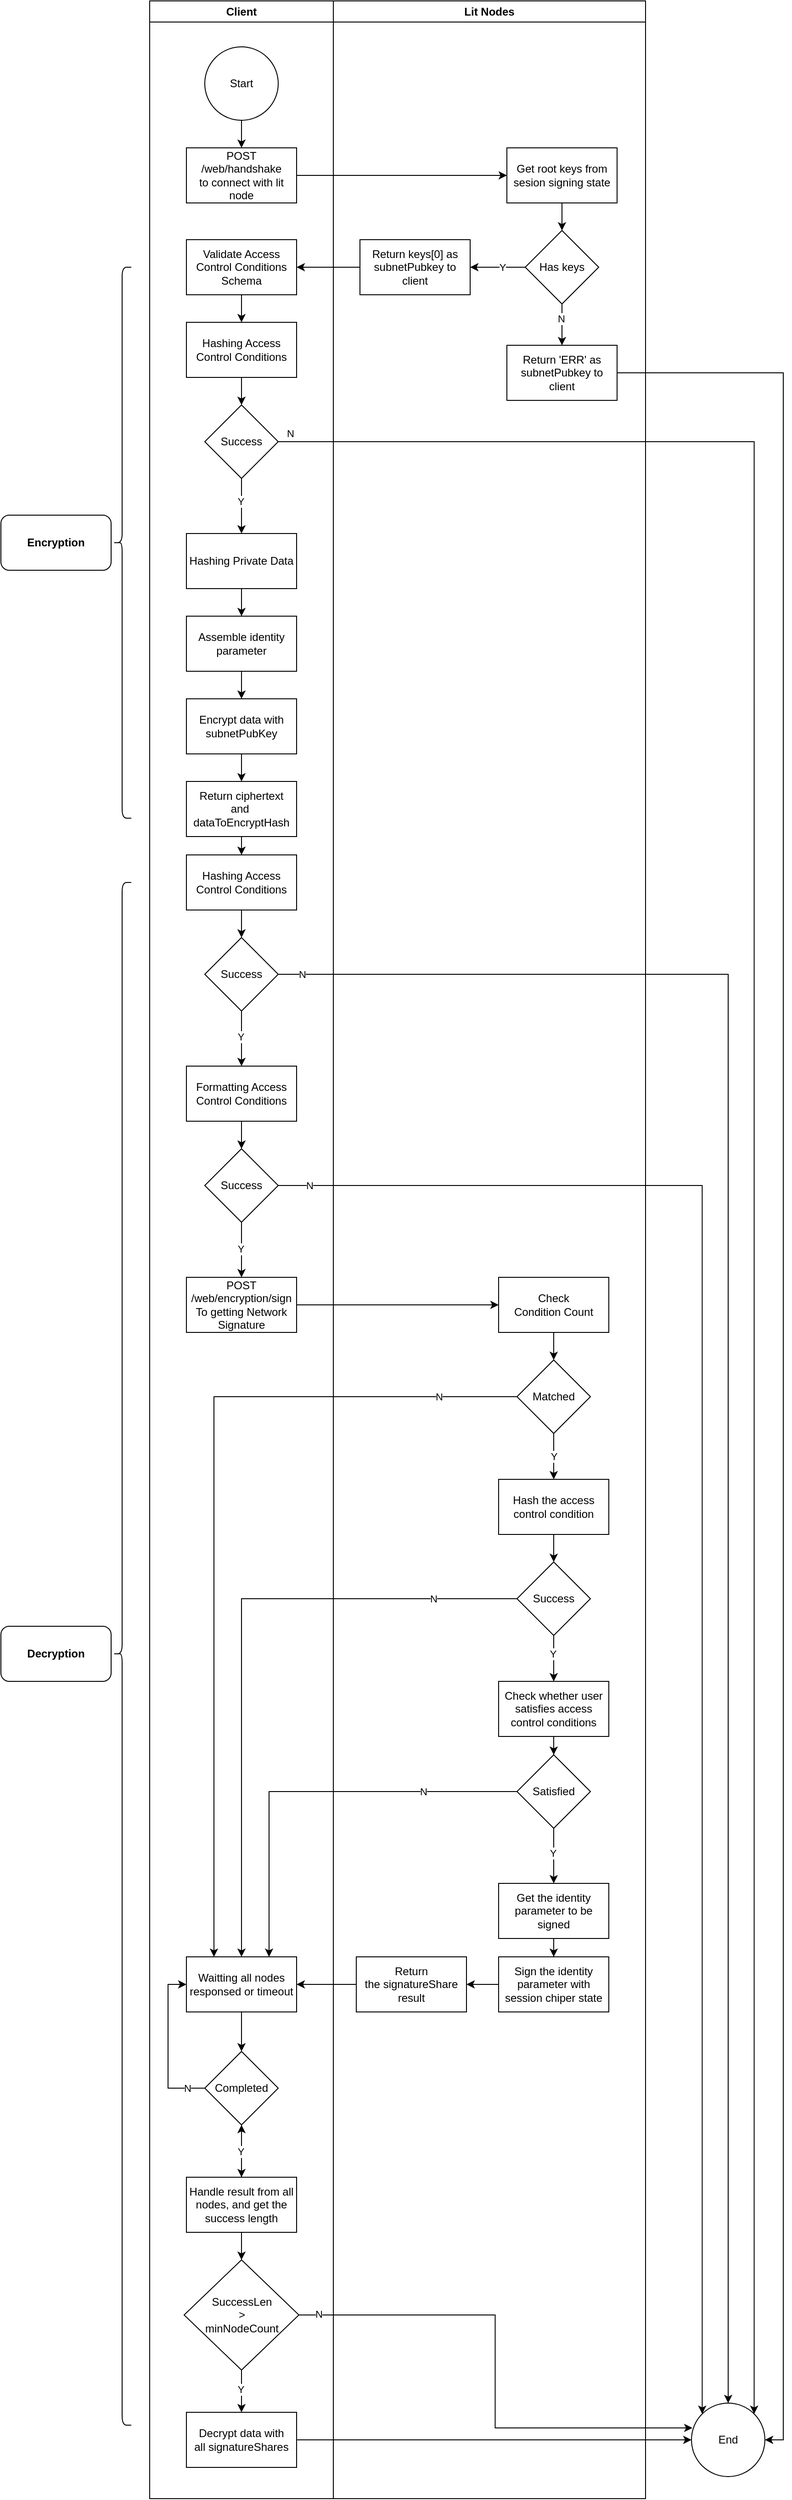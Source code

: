 <mxfile version="24.6.4" type="device">
  <diagram name="Page-1" id="2YBvvXClWsGukQMizWep">
    <mxGraphModel dx="3309" dy="1456" grid="1" gridSize="10" guides="1" tooltips="1" connect="1" arrows="1" fold="1" page="1" pageScale="1" pageWidth="850" pageHeight="1100" math="0" shadow="0">
      <root>
        <mxCell id="0" />
        <mxCell id="1" parent="0" />
        <mxCell id="lE8AbMG7evfxcVOCObPy-13" value="Client" style="swimlane;whiteSpace=wrap;html=1;" vertex="1" parent="1">
          <mxGeometry x="160" y="320" width="200" height="2720" as="geometry" />
        </mxCell>
        <mxCell id="lE8AbMG7evfxcVOCObPy-14" value="" style="edgeStyle=orthogonalEdgeStyle;rounded=0;orthogonalLoop=1;jettySize=auto;html=1;exitX=0.5;exitY=1;exitDx=0;exitDy=0;" edge="1" parent="lE8AbMG7evfxcVOCObPy-13" source="lE8AbMG7evfxcVOCObPy-22" target="lE8AbMG7evfxcVOCObPy-16">
          <mxGeometry relative="1" as="geometry">
            <mxPoint x="100" y="130" as="sourcePoint" />
          </mxGeometry>
        </mxCell>
        <mxCell id="lE8AbMG7evfxcVOCObPy-16" value="POST /web/handshake&lt;div&gt;&lt;span style=&quot;background-color: initial;&quot;&gt;to connect with lit node&lt;/span&gt;&lt;/div&gt;" style="whiteSpace=wrap;html=1;" vertex="1" parent="lE8AbMG7evfxcVOCObPy-13">
          <mxGeometry x="40" y="160" width="120" height="60" as="geometry" />
        </mxCell>
        <mxCell id="lE8AbMG7evfxcVOCObPy-22" value="Start" style="ellipse;whiteSpace=wrap;html=1;aspect=fixed;" vertex="1" parent="lE8AbMG7evfxcVOCObPy-13">
          <mxGeometry x="60" y="50" width="80" height="80" as="geometry" />
        </mxCell>
        <mxCell id="lE8AbMG7evfxcVOCObPy-41" value="" style="edgeStyle=orthogonalEdgeStyle;rounded=0;orthogonalLoop=1;jettySize=auto;html=1;" edge="1" parent="lE8AbMG7evfxcVOCObPy-13" source="lE8AbMG7evfxcVOCObPy-38" target="lE8AbMG7evfxcVOCObPy-40">
          <mxGeometry relative="1" as="geometry" />
        </mxCell>
        <mxCell id="lE8AbMG7evfxcVOCObPy-38" value="Validate Access Control Conditions Schema" style="whiteSpace=wrap;html=1;" vertex="1" parent="lE8AbMG7evfxcVOCObPy-13">
          <mxGeometry x="40" y="260" width="120" height="60" as="geometry" />
        </mxCell>
        <mxCell id="lE8AbMG7evfxcVOCObPy-51" value="" style="edgeStyle=orthogonalEdgeStyle;rounded=0;orthogonalLoop=1;jettySize=auto;html=1;" edge="1" parent="lE8AbMG7evfxcVOCObPy-13" source="lE8AbMG7evfxcVOCObPy-40" target="lE8AbMG7evfxcVOCObPy-50">
          <mxGeometry relative="1" as="geometry" />
        </mxCell>
        <mxCell id="lE8AbMG7evfxcVOCObPy-40" value="Hashing Access Control Conditions" style="whiteSpace=wrap;html=1;" vertex="1" parent="lE8AbMG7evfxcVOCObPy-13">
          <mxGeometry x="40" y="350" width="120" height="60" as="geometry" />
        </mxCell>
        <mxCell id="lE8AbMG7evfxcVOCObPy-53" value="" style="edgeStyle=orthogonalEdgeStyle;rounded=0;orthogonalLoop=1;jettySize=auto;html=1;" edge="1" parent="lE8AbMG7evfxcVOCObPy-13" source="lE8AbMG7evfxcVOCObPy-50" target="lE8AbMG7evfxcVOCObPy-52">
          <mxGeometry relative="1" as="geometry" />
        </mxCell>
        <mxCell id="lE8AbMG7evfxcVOCObPy-54" value="Y" style="edgeLabel;html=1;align=center;verticalAlign=middle;resizable=0;points=[];" vertex="1" connectable="0" parent="lE8AbMG7evfxcVOCObPy-53">
          <mxGeometry x="-0.167" y="1" relative="1" as="geometry">
            <mxPoint x="-2" as="offset" />
          </mxGeometry>
        </mxCell>
        <mxCell id="lE8AbMG7evfxcVOCObPy-50" value="Success" style="rhombus;whiteSpace=wrap;html=1;" vertex="1" parent="lE8AbMG7evfxcVOCObPy-13">
          <mxGeometry x="60" y="440" width="80" height="80" as="geometry" />
        </mxCell>
        <mxCell id="lE8AbMG7evfxcVOCObPy-56" value="" style="edgeStyle=orthogonalEdgeStyle;rounded=0;orthogonalLoop=1;jettySize=auto;html=1;" edge="1" parent="lE8AbMG7evfxcVOCObPy-13" source="lE8AbMG7evfxcVOCObPy-52" target="lE8AbMG7evfxcVOCObPy-55">
          <mxGeometry relative="1" as="geometry" />
        </mxCell>
        <mxCell id="lE8AbMG7evfxcVOCObPy-52" value="Hashing Private Data" style="whiteSpace=wrap;html=1;" vertex="1" parent="lE8AbMG7evfxcVOCObPy-13">
          <mxGeometry x="40" y="580" width="120" height="60" as="geometry" />
        </mxCell>
        <mxCell id="lE8AbMG7evfxcVOCObPy-58" value="" style="edgeStyle=orthogonalEdgeStyle;rounded=0;orthogonalLoop=1;jettySize=auto;html=1;" edge="1" parent="lE8AbMG7evfxcVOCObPy-13" source="lE8AbMG7evfxcVOCObPy-55" target="lE8AbMG7evfxcVOCObPy-57">
          <mxGeometry relative="1" as="geometry" />
        </mxCell>
        <mxCell id="lE8AbMG7evfxcVOCObPy-55" value="Assemble identity parameter" style="whiteSpace=wrap;html=1;" vertex="1" parent="lE8AbMG7evfxcVOCObPy-13">
          <mxGeometry x="40" y="670" width="120" height="60" as="geometry" />
        </mxCell>
        <mxCell id="lE8AbMG7evfxcVOCObPy-60" value="" style="edgeStyle=orthogonalEdgeStyle;rounded=0;orthogonalLoop=1;jettySize=auto;html=1;" edge="1" parent="lE8AbMG7evfxcVOCObPy-13" source="lE8AbMG7evfxcVOCObPy-57" target="lE8AbMG7evfxcVOCObPy-59">
          <mxGeometry relative="1" as="geometry" />
        </mxCell>
        <mxCell id="lE8AbMG7evfxcVOCObPy-57" value="Encrypt data with subnetPubKey" style="whiteSpace=wrap;html=1;" vertex="1" parent="lE8AbMG7evfxcVOCObPy-13">
          <mxGeometry x="40" y="760" width="120" height="60" as="geometry" />
        </mxCell>
        <mxCell id="lE8AbMG7evfxcVOCObPy-70" value="" style="edgeStyle=orthogonalEdgeStyle;rounded=0;orthogonalLoop=1;jettySize=auto;html=1;" edge="1" parent="lE8AbMG7evfxcVOCObPy-13" source="lE8AbMG7evfxcVOCObPy-59" target="lE8AbMG7evfxcVOCObPy-69">
          <mxGeometry relative="1" as="geometry" />
        </mxCell>
        <mxCell id="lE8AbMG7evfxcVOCObPy-59" value="Return&amp;nbsp;ciphertext and&amp;nbsp;&lt;div&gt;&lt;span style=&quot;background-color: initial;&quot;&gt;dataToEncryptHash&lt;/span&gt;&lt;/div&gt;" style="whiteSpace=wrap;html=1;" vertex="1" parent="lE8AbMG7evfxcVOCObPy-13">
          <mxGeometry x="40" y="850" width="120" height="60" as="geometry" />
        </mxCell>
        <mxCell id="lE8AbMG7evfxcVOCObPy-69" value="Hashing Access Control Conditions" style="whiteSpace=wrap;html=1;" vertex="1" parent="lE8AbMG7evfxcVOCObPy-13">
          <mxGeometry x="40" y="930" width="120" height="60" as="geometry" />
        </mxCell>
        <mxCell id="lE8AbMG7evfxcVOCObPy-25" value="" style="edgeStyle=orthogonalEdgeStyle;rounded=0;orthogonalLoop=1;jettySize=auto;html=1;" edge="1" parent="1" source="lE8AbMG7evfxcVOCObPy-17" target="lE8AbMG7evfxcVOCObPy-24">
          <mxGeometry relative="1" as="geometry" />
        </mxCell>
        <mxCell id="lE8AbMG7evfxcVOCObPy-17" value="Get root keys from sesion signing state" style="whiteSpace=wrap;html=1;" vertex="1" parent="1">
          <mxGeometry x="549" y="480" width="120" height="60" as="geometry" />
        </mxCell>
        <mxCell id="lE8AbMG7evfxcVOCObPy-18" value="" style="edgeStyle=orthogonalEdgeStyle;rounded=0;orthogonalLoop=1;jettySize=auto;html=1;" edge="1" parent="1" source="lE8AbMG7evfxcVOCObPy-16" target="lE8AbMG7evfxcVOCObPy-17">
          <mxGeometry relative="1" as="geometry" />
        </mxCell>
        <mxCell id="lE8AbMG7evfxcVOCObPy-23" value="End" style="ellipse;whiteSpace=wrap;html=1;aspect=fixed;" vertex="1" parent="1">
          <mxGeometry x="750" y="2936" width="80" height="80" as="geometry" />
        </mxCell>
        <mxCell id="lE8AbMG7evfxcVOCObPy-27" value="" style="edgeStyle=orthogonalEdgeStyle;rounded=0;orthogonalLoop=1;jettySize=auto;html=1;" edge="1" parent="1" source="lE8AbMG7evfxcVOCObPy-24" target="lE8AbMG7evfxcVOCObPy-26">
          <mxGeometry relative="1" as="geometry" />
        </mxCell>
        <mxCell id="lE8AbMG7evfxcVOCObPy-35" value="N" style="edgeLabel;html=1;align=center;verticalAlign=middle;resizable=0;points=[];" vertex="1" connectable="0" parent="lE8AbMG7evfxcVOCObPy-27">
          <mxGeometry x="-0.289" y="1" relative="1" as="geometry">
            <mxPoint x="-2" as="offset" />
          </mxGeometry>
        </mxCell>
        <mxCell id="lE8AbMG7evfxcVOCObPy-31" value="" style="edgeStyle=orthogonalEdgeStyle;rounded=0;orthogonalLoop=1;jettySize=auto;html=1;" edge="1" parent="1" source="lE8AbMG7evfxcVOCObPy-24" target="lE8AbMG7evfxcVOCObPy-30">
          <mxGeometry relative="1" as="geometry" />
        </mxCell>
        <mxCell id="lE8AbMG7evfxcVOCObPy-33" value="Y" style="edgeLabel;html=1;align=center;verticalAlign=middle;resizable=0;points=[];" vertex="1" connectable="0" parent="lE8AbMG7evfxcVOCObPy-31">
          <mxGeometry x="-0.167" y="1" relative="1" as="geometry">
            <mxPoint y="-1" as="offset" />
          </mxGeometry>
        </mxCell>
        <mxCell id="lE8AbMG7evfxcVOCObPy-24" value="Has keys" style="rhombus;whiteSpace=wrap;html=1;" vertex="1" parent="1">
          <mxGeometry x="569" y="570" width="80" height="80" as="geometry" />
        </mxCell>
        <mxCell id="lE8AbMG7evfxcVOCObPy-61" style="edgeStyle=orthogonalEdgeStyle;rounded=0;orthogonalLoop=1;jettySize=auto;html=1;entryX=1;entryY=0.5;entryDx=0;entryDy=0;" edge="1" parent="1" source="lE8AbMG7evfxcVOCObPy-26" target="lE8AbMG7evfxcVOCObPy-23">
          <mxGeometry relative="1" as="geometry" />
        </mxCell>
        <mxCell id="lE8AbMG7evfxcVOCObPy-26" value="Return &#39;ERR&#39; as subnetPubkey to client" style="whiteSpace=wrap;html=1;" vertex="1" parent="1">
          <mxGeometry x="549" y="695" width="120" height="60" as="geometry" />
        </mxCell>
        <mxCell id="lE8AbMG7evfxcVOCObPy-39" value="" style="edgeStyle=orthogonalEdgeStyle;rounded=0;orthogonalLoop=1;jettySize=auto;html=1;" edge="1" parent="1" source="lE8AbMG7evfxcVOCObPy-30" target="lE8AbMG7evfxcVOCObPy-38">
          <mxGeometry relative="1" as="geometry" />
        </mxCell>
        <mxCell id="lE8AbMG7evfxcVOCObPy-30" value="Return keys[0] as subnetPubkey to client" style="whiteSpace=wrap;html=1;" vertex="1" parent="1">
          <mxGeometry x="389" y="580" width="120" height="60" as="geometry" />
        </mxCell>
        <mxCell id="lE8AbMG7evfxcVOCObPy-62" style="edgeStyle=orthogonalEdgeStyle;rounded=0;orthogonalLoop=1;jettySize=auto;html=1;exitX=1;exitY=0.5;exitDx=0;exitDy=0;entryX=1;entryY=0;entryDx=0;entryDy=0;" edge="1" parent="1" source="lE8AbMG7evfxcVOCObPy-50" target="lE8AbMG7evfxcVOCObPy-23">
          <mxGeometry relative="1" as="geometry" />
        </mxCell>
        <mxCell id="lE8AbMG7evfxcVOCObPy-63" value="N" style="edgeLabel;html=1;align=center;verticalAlign=middle;resizable=0;points=[];" vertex="1" connectable="0" parent="lE8AbMG7evfxcVOCObPy-62">
          <mxGeometry x="-0.638" y="-1" relative="1" as="geometry">
            <mxPoint x="-470" y="-10" as="offset" />
          </mxGeometry>
        </mxCell>
        <mxCell id="lE8AbMG7evfxcVOCObPy-66" value="" style="shape=curlyBracket;whiteSpace=wrap;html=1;rounded=1;labelPosition=left;verticalLabelPosition=middle;align=right;verticalAlign=middle;" vertex="1" parent="1">
          <mxGeometry x="120" y="610" width="20" height="600" as="geometry" />
        </mxCell>
        <mxCell id="lE8AbMG7evfxcVOCObPy-67" value="&lt;b&gt;Encryption&lt;/b&gt;" style="rounded=1;whiteSpace=wrap;html=1;" vertex="1" parent="1">
          <mxGeometry x="-2" y="880" width="120" height="60" as="geometry" />
        </mxCell>
        <mxCell id="lE8AbMG7evfxcVOCObPy-68" value="Lit Nodes" style="swimlane;whiteSpace=wrap;html=1;" vertex="1" parent="1">
          <mxGeometry x="360" y="320" width="340" height="2720" as="geometry" />
        </mxCell>
        <mxCell id="lE8AbMG7evfxcVOCObPy-84" value="" style="edgeStyle=orthogonalEdgeStyle;rounded=0;orthogonalLoop=1;jettySize=auto;html=1;" edge="1" parent="lE8AbMG7evfxcVOCObPy-68" source="lE8AbMG7evfxcVOCObPy-81" target="lE8AbMG7evfxcVOCObPy-83">
          <mxGeometry relative="1" as="geometry" />
        </mxCell>
        <mxCell id="lE8AbMG7evfxcVOCObPy-81" value="Check&lt;div&gt;Condition Count&lt;/div&gt;" style="whiteSpace=wrap;html=1;" vertex="1" parent="lE8AbMG7evfxcVOCObPy-68">
          <mxGeometry x="180" y="1390" width="120" height="60" as="geometry" />
        </mxCell>
        <mxCell id="lE8AbMG7evfxcVOCObPy-86" value="Y" style="edgeStyle=orthogonalEdgeStyle;rounded=0;orthogonalLoop=1;jettySize=auto;html=1;" edge="1" parent="lE8AbMG7evfxcVOCObPy-68" source="lE8AbMG7evfxcVOCObPy-83" target="lE8AbMG7evfxcVOCObPy-85">
          <mxGeometry relative="1" as="geometry" />
        </mxCell>
        <mxCell id="lE8AbMG7evfxcVOCObPy-83" value="Matched" style="rhombus;whiteSpace=wrap;html=1;" vertex="1" parent="lE8AbMG7evfxcVOCObPy-68">
          <mxGeometry x="200" y="1480" width="80" height="80" as="geometry" />
        </mxCell>
        <mxCell id="lE8AbMG7evfxcVOCObPy-85" value="Hash the access control condition" style="whiteSpace=wrap;html=1;" vertex="1" parent="lE8AbMG7evfxcVOCObPy-68">
          <mxGeometry x="180" y="1610" width="120" height="60" as="geometry" />
        </mxCell>
        <mxCell id="lE8AbMG7evfxcVOCObPy-90" value="" style="edgeStyle=orthogonalEdgeStyle;rounded=0;orthogonalLoop=1;jettySize=auto;html=1;" edge="1" parent="lE8AbMG7evfxcVOCObPy-68" source="lE8AbMG7evfxcVOCObPy-87" target="lE8AbMG7evfxcVOCObPy-89">
          <mxGeometry relative="1" as="geometry" />
        </mxCell>
        <mxCell id="lE8AbMG7evfxcVOCObPy-131" value="Y" style="edgeLabel;html=1;align=center;verticalAlign=middle;resizable=0;points=[];" vertex="1" connectable="0" parent="lE8AbMG7evfxcVOCObPy-90">
          <mxGeometry x="-0.2" y="-1" relative="1" as="geometry">
            <mxPoint as="offset" />
          </mxGeometry>
        </mxCell>
        <mxCell id="lE8AbMG7evfxcVOCObPy-87" value="Success" style="rhombus;whiteSpace=wrap;html=1;" vertex="1" parent="lE8AbMG7evfxcVOCObPy-68">
          <mxGeometry x="200" y="1700" width="80" height="80" as="geometry" />
        </mxCell>
        <mxCell id="lE8AbMG7evfxcVOCObPy-88" value="" style="edgeStyle=orthogonalEdgeStyle;rounded=0;orthogonalLoop=1;jettySize=auto;html=1;" edge="1" parent="lE8AbMG7evfxcVOCObPy-68" source="lE8AbMG7evfxcVOCObPy-85" target="lE8AbMG7evfxcVOCObPy-87">
          <mxGeometry relative="1" as="geometry" />
        </mxCell>
        <mxCell id="lE8AbMG7evfxcVOCObPy-92" value="" style="edgeStyle=orthogonalEdgeStyle;rounded=0;orthogonalLoop=1;jettySize=auto;html=1;" edge="1" parent="lE8AbMG7evfxcVOCObPy-68" source="lE8AbMG7evfxcVOCObPy-89" target="lE8AbMG7evfxcVOCObPy-91">
          <mxGeometry relative="1" as="geometry" />
        </mxCell>
        <mxCell id="lE8AbMG7evfxcVOCObPy-89" value="Check whether user satisfies access control conditions" style="whiteSpace=wrap;html=1;" vertex="1" parent="lE8AbMG7evfxcVOCObPy-68">
          <mxGeometry x="180" y="1830" width="120" height="60" as="geometry" />
        </mxCell>
        <mxCell id="lE8AbMG7evfxcVOCObPy-94" value="" style="edgeStyle=orthogonalEdgeStyle;rounded=0;orthogonalLoop=1;jettySize=auto;html=1;" edge="1" parent="lE8AbMG7evfxcVOCObPy-68" source="lE8AbMG7evfxcVOCObPy-91" target="lE8AbMG7evfxcVOCObPy-93">
          <mxGeometry relative="1" as="geometry" />
        </mxCell>
        <mxCell id="lE8AbMG7evfxcVOCObPy-130" value="Y" style="edgeLabel;html=1;align=center;verticalAlign=middle;resizable=0;points=[];" vertex="1" connectable="0" parent="lE8AbMG7evfxcVOCObPy-94">
          <mxGeometry x="-0.1" y="1" relative="1" as="geometry">
            <mxPoint x="-2" as="offset" />
          </mxGeometry>
        </mxCell>
        <mxCell id="lE8AbMG7evfxcVOCObPy-91" value="Satisfied" style="rhombus;whiteSpace=wrap;html=1;" vertex="1" parent="lE8AbMG7evfxcVOCObPy-68">
          <mxGeometry x="200" y="1910" width="80" height="80" as="geometry" />
        </mxCell>
        <mxCell id="lE8AbMG7evfxcVOCObPy-96" value="" style="edgeStyle=orthogonalEdgeStyle;rounded=0;orthogonalLoop=1;jettySize=auto;html=1;" edge="1" parent="lE8AbMG7evfxcVOCObPy-68" source="lE8AbMG7evfxcVOCObPy-93" target="lE8AbMG7evfxcVOCObPy-95">
          <mxGeometry relative="1" as="geometry" />
        </mxCell>
        <mxCell id="lE8AbMG7evfxcVOCObPy-93" value="Get the identity parameter to be signed" style="whiteSpace=wrap;html=1;" vertex="1" parent="lE8AbMG7evfxcVOCObPy-68">
          <mxGeometry x="180" y="2050" width="120" height="60" as="geometry" />
        </mxCell>
        <mxCell id="lE8AbMG7evfxcVOCObPy-98" value="" style="edgeStyle=orthogonalEdgeStyle;rounded=0;orthogonalLoop=1;jettySize=auto;html=1;" edge="1" parent="lE8AbMG7evfxcVOCObPy-68" source="lE8AbMG7evfxcVOCObPy-95" target="lE8AbMG7evfxcVOCObPy-97">
          <mxGeometry relative="1" as="geometry" />
        </mxCell>
        <mxCell id="lE8AbMG7evfxcVOCObPy-95" value="Sign the identity parameter with session chiper state" style="whiteSpace=wrap;html=1;" vertex="1" parent="lE8AbMG7evfxcVOCObPy-68">
          <mxGeometry x="180" y="2130" width="120" height="60" as="geometry" />
        </mxCell>
        <mxCell id="lE8AbMG7evfxcVOCObPy-97" value="Return the&amp;nbsp;signatureShare result" style="whiteSpace=wrap;html=1;" vertex="1" parent="lE8AbMG7evfxcVOCObPy-68">
          <mxGeometry x="25" y="2130" width="120" height="60" as="geometry" />
        </mxCell>
        <mxCell id="lE8AbMG7evfxcVOCObPy-74" value="" style="edgeStyle=orthogonalEdgeStyle;rounded=0;orthogonalLoop=1;jettySize=auto;html=1;" edge="1" parent="1" source="lE8AbMG7evfxcVOCObPy-71" target="lE8AbMG7evfxcVOCObPy-73">
          <mxGeometry relative="1" as="geometry" />
        </mxCell>
        <mxCell id="lE8AbMG7evfxcVOCObPy-133" value="Y" style="edgeLabel;html=1;align=center;verticalAlign=middle;resizable=0;points=[];" vertex="1" connectable="0" parent="lE8AbMG7evfxcVOCObPy-74">
          <mxGeometry x="0.033" y="1" relative="1" as="geometry">
            <mxPoint x="-2" y="-3" as="offset" />
          </mxGeometry>
        </mxCell>
        <mxCell id="lE8AbMG7evfxcVOCObPy-124" style="edgeStyle=orthogonalEdgeStyle;rounded=0;orthogonalLoop=1;jettySize=auto;html=1;exitX=1;exitY=0.5;exitDx=0;exitDy=0;" edge="1" parent="1" source="lE8AbMG7evfxcVOCObPy-71" target="lE8AbMG7evfxcVOCObPy-23">
          <mxGeometry relative="1" as="geometry" />
        </mxCell>
        <mxCell id="lE8AbMG7evfxcVOCObPy-126" value="N" style="edgeLabel;html=1;align=center;verticalAlign=middle;resizable=0;points=[];" vertex="1" connectable="0" parent="lE8AbMG7evfxcVOCObPy-124">
          <mxGeometry x="-0.975" y="-1" relative="1" as="geometry">
            <mxPoint y="-1" as="offset" />
          </mxGeometry>
        </mxCell>
        <mxCell id="lE8AbMG7evfxcVOCObPy-71" value="Success" style="rhombus;whiteSpace=wrap;html=1;" vertex="1" parent="1">
          <mxGeometry x="220" y="1340" width="80" height="80" as="geometry" />
        </mxCell>
        <mxCell id="lE8AbMG7evfxcVOCObPy-76" value="" style="edgeStyle=orthogonalEdgeStyle;rounded=0;orthogonalLoop=1;jettySize=auto;html=1;" edge="1" parent="1" source="lE8AbMG7evfxcVOCObPy-73" target="lE8AbMG7evfxcVOCObPy-75">
          <mxGeometry relative="1" as="geometry" />
        </mxCell>
        <mxCell id="lE8AbMG7evfxcVOCObPy-73" value="Formatting Access Control Conditions" style="whiteSpace=wrap;html=1;" vertex="1" parent="1">
          <mxGeometry x="200" y="1480" width="120" height="60" as="geometry" />
        </mxCell>
        <mxCell id="lE8AbMG7evfxcVOCObPy-78" value="" style="edgeStyle=orthogonalEdgeStyle;rounded=0;orthogonalLoop=1;jettySize=auto;html=1;" edge="1" parent="1" source="lE8AbMG7evfxcVOCObPy-75" target="lE8AbMG7evfxcVOCObPy-77">
          <mxGeometry relative="1" as="geometry" />
        </mxCell>
        <mxCell id="lE8AbMG7evfxcVOCObPy-134" value="Y" style="edgeLabel;html=1;align=center;verticalAlign=middle;resizable=0;points=[];" vertex="1" connectable="0" parent="lE8AbMG7evfxcVOCObPy-78">
          <mxGeometry x="-0.033" y="1" relative="1" as="geometry">
            <mxPoint x="-2" as="offset" />
          </mxGeometry>
        </mxCell>
        <mxCell id="lE8AbMG7evfxcVOCObPy-125" style="edgeStyle=orthogonalEdgeStyle;rounded=0;orthogonalLoop=1;jettySize=auto;html=1;exitX=1;exitY=0.5;exitDx=0;exitDy=0;entryX=0;entryY=0;entryDx=0;entryDy=0;" edge="1" parent="1" source="lE8AbMG7evfxcVOCObPy-75" target="lE8AbMG7evfxcVOCObPy-23">
          <mxGeometry relative="1" as="geometry" />
        </mxCell>
        <mxCell id="lE8AbMG7evfxcVOCObPy-127" value="N" style="edgeLabel;html=1;align=center;verticalAlign=middle;resizable=0;points=[];" vertex="1" connectable="0" parent="lE8AbMG7evfxcVOCObPy-125">
          <mxGeometry x="-0.963" y="-2" relative="1" as="geometry">
            <mxPoint y="-2" as="offset" />
          </mxGeometry>
        </mxCell>
        <mxCell id="lE8AbMG7evfxcVOCObPy-75" value="Success" style="rhombus;whiteSpace=wrap;html=1;" vertex="1" parent="1">
          <mxGeometry x="220" y="1570" width="80" height="80" as="geometry" />
        </mxCell>
        <mxCell id="lE8AbMG7evfxcVOCObPy-77" value="&lt;div&gt;POST&lt;/div&gt;&lt;div&gt;/web/encryption/sign&lt;br&gt;&lt;/div&gt;To getting Network Signature" style="whiteSpace=wrap;html=1;" vertex="1" parent="1">
          <mxGeometry x="200" y="1710" width="120" height="60" as="geometry" />
        </mxCell>
        <mxCell id="lE8AbMG7evfxcVOCObPy-82" value="" style="edgeStyle=orthogonalEdgeStyle;rounded=0;orthogonalLoop=1;jettySize=auto;html=1;exitX=1;exitY=0.5;exitDx=0;exitDy=0;" edge="1" parent="1" source="lE8AbMG7evfxcVOCObPy-77" target="lE8AbMG7evfxcVOCObPy-81">
          <mxGeometry relative="1" as="geometry">
            <mxPoint x="370" y="1750" as="sourcePoint" />
          </mxGeometry>
        </mxCell>
        <mxCell id="lE8AbMG7evfxcVOCObPy-102" value="" style="edgeStyle=orthogonalEdgeStyle;rounded=0;orthogonalLoop=1;jettySize=auto;html=1;" edge="1" parent="1" source="lE8AbMG7evfxcVOCObPy-99" target="lE8AbMG7evfxcVOCObPy-101">
          <mxGeometry relative="1" as="geometry" />
        </mxCell>
        <mxCell id="lE8AbMG7evfxcVOCObPy-121" value="" style="edgeStyle=orthogonalEdgeStyle;rounded=0;orthogonalLoop=1;jettySize=auto;html=1;" edge="1" parent="1" source="lE8AbMG7evfxcVOCObPy-99" target="lE8AbMG7evfxcVOCObPy-114">
          <mxGeometry relative="1" as="geometry" />
        </mxCell>
        <mxCell id="lE8AbMG7evfxcVOCObPy-99" value="Handle result from all nodes, and get the success length" style="whiteSpace=wrap;html=1;" vertex="1" parent="1">
          <mxGeometry x="200" y="2690" width="120" height="60" as="geometry" />
        </mxCell>
        <mxCell id="lE8AbMG7evfxcVOCObPy-104" value="" style="edgeStyle=orthogonalEdgeStyle;rounded=0;orthogonalLoop=1;jettySize=auto;html=1;exitX=0.5;exitY=1;exitDx=0;exitDy=0;" edge="1" parent="1" source="lE8AbMG7evfxcVOCObPy-101" target="lE8AbMG7evfxcVOCObPy-103">
          <mxGeometry relative="1" as="geometry">
            <mxPoint x="260" y="2920" as="sourcePoint" />
          </mxGeometry>
        </mxCell>
        <mxCell id="lE8AbMG7evfxcVOCObPy-135" value="Y" style="edgeLabel;html=1;align=center;verticalAlign=middle;resizable=0;points=[];" vertex="1" connectable="0" parent="lE8AbMG7evfxcVOCObPy-104">
          <mxGeometry x="-0.087" relative="1" as="geometry">
            <mxPoint x="-1" as="offset" />
          </mxGeometry>
        </mxCell>
        <mxCell id="lE8AbMG7evfxcVOCObPy-101" value="SuccessLen&lt;div&gt;&amp;gt;&lt;/div&gt;&lt;div&gt;minNodeCount&lt;br&gt;&lt;/div&gt;" style="rhombus;whiteSpace=wrap;html=1;" vertex="1" parent="1">
          <mxGeometry x="197.5" y="2780" width="125" height="120" as="geometry" />
        </mxCell>
        <mxCell id="lE8AbMG7evfxcVOCObPy-122" style="edgeStyle=orthogonalEdgeStyle;rounded=0;orthogonalLoop=1;jettySize=auto;html=1;entryX=0;entryY=0.5;entryDx=0;entryDy=0;" edge="1" parent="1" source="lE8AbMG7evfxcVOCObPy-103" target="lE8AbMG7evfxcVOCObPy-23">
          <mxGeometry relative="1" as="geometry" />
        </mxCell>
        <mxCell id="lE8AbMG7evfxcVOCObPy-103" value="Decrypt data with all&amp;nbsp;signatureShares" style="whiteSpace=wrap;html=1;" vertex="1" parent="1">
          <mxGeometry x="200" y="2946" width="120" height="60" as="geometry" />
        </mxCell>
        <mxCell id="lE8AbMG7evfxcVOCObPy-115" value="" style="edgeStyle=orthogonalEdgeStyle;rounded=0;orthogonalLoop=1;jettySize=auto;html=1;" edge="1" parent="1" source="lE8AbMG7evfxcVOCObPy-105" target="lE8AbMG7evfxcVOCObPy-114">
          <mxGeometry relative="1" as="geometry" />
        </mxCell>
        <mxCell id="lE8AbMG7evfxcVOCObPy-105" value="Waitting all nodes responsed or timeout" style="whiteSpace=wrap;html=1;" vertex="1" parent="1">
          <mxGeometry x="200" y="2450" width="120" height="60" as="geometry" />
        </mxCell>
        <mxCell id="lE8AbMG7evfxcVOCObPy-106" style="edgeStyle=orthogonalEdgeStyle;rounded=0;orthogonalLoop=1;jettySize=auto;html=1;exitX=0;exitY=0.5;exitDx=0;exitDy=0;entryX=0.25;entryY=0;entryDx=0;entryDy=0;" edge="1" parent="1" source="lE8AbMG7evfxcVOCObPy-83" target="lE8AbMG7evfxcVOCObPy-105">
          <mxGeometry relative="1" as="geometry" />
        </mxCell>
        <mxCell id="lE8AbMG7evfxcVOCObPy-112" value="N" style="edgeLabel;html=1;align=center;verticalAlign=middle;resizable=0;points=[];" vertex="1" connectable="0" parent="lE8AbMG7evfxcVOCObPy-106">
          <mxGeometry x="-0.819" relative="1" as="geometry">
            <mxPoint as="offset" />
          </mxGeometry>
        </mxCell>
        <mxCell id="lE8AbMG7evfxcVOCObPy-107" style="edgeStyle=orthogonalEdgeStyle;rounded=0;orthogonalLoop=1;jettySize=auto;html=1;exitX=0;exitY=0.5;exitDx=0;exitDy=0;" edge="1" parent="1" source="lE8AbMG7evfxcVOCObPy-87" target="lE8AbMG7evfxcVOCObPy-105">
          <mxGeometry relative="1" as="geometry" />
        </mxCell>
        <mxCell id="lE8AbMG7evfxcVOCObPy-109" value="N" style="edgeLabel;html=1;align=center;verticalAlign=middle;resizable=0;points=[];" vertex="1" connectable="0" parent="lE8AbMG7evfxcVOCObPy-107">
          <mxGeometry x="-0.736" relative="1" as="geometry">
            <mxPoint as="offset" />
          </mxGeometry>
        </mxCell>
        <mxCell id="lE8AbMG7evfxcVOCObPy-108" style="edgeStyle=orthogonalEdgeStyle;rounded=0;orthogonalLoop=1;jettySize=auto;html=1;exitX=0;exitY=0.5;exitDx=0;exitDy=0;entryX=0.75;entryY=0;entryDx=0;entryDy=0;" edge="1" parent="1" source="lE8AbMG7evfxcVOCObPy-91" target="lE8AbMG7evfxcVOCObPy-105">
          <mxGeometry relative="1" as="geometry" />
        </mxCell>
        <mxCell id="lE8AbMG7evfxcVOCObPy-110" value="N" style="edgeLabel;html=1;align=center;verticalAlign=middle;resizable=0;points=[];" vertex="1" connectable="0" parent="lE8AbMG7evfxcVOCObPy-108">
          <mxGeometry x="-0.545" relative="1" as="geometry">
            <mxPoint as="offset" />
          </mxGeometry>
        </mxCell>
        <mxCell id="lE8AbMG7evfxcVOCObPy-113" value="" style="edgeStyle=orthogonalEdgeStyle;rounded=0;orthogonalLoop=1;jettySize=auto;html=1;" edge="1" parent="1" source="lE8AbMG7evfxcVOCObPy-97" target="lE8AbMG7evfxcVOCObPy-105">
          <mxGeometry relative="1" as="geometry" />
        </mxCell>
        <mxCell id="lE8AbMG7evfxcVOCObPy-117" style="edgeStyle=orthogonalEdgeStyle;rounded=0;orthogonalLoop=1;jettySize=auto;html=1;exitX=0;exitY=0.5;exitDx=0;exitDy=0;entryX=0;entryY=0.5;entryDx=0;entryDy=0;" edge="1" parent="1" source="lE8AbMG7evfxcVOCObPy-114" target="lE8AbMG7evfxcVOCObPy-105">
          <mxGeometry relative="1" as="geometry" />
        </mxCell>
        <mxCell id="lE8AbMG7evfxcVOCObPy-118" value="N" style="edgeLabel;html=1;align=center;verticalAlign=middle;resizable=0;points=[];" vertex="1" connectable="0" parent="lE8AbMG7evfxcVOCObPy-117">
          <mxGeometry x="-0.78" y="1" relative="1" as="geometry">
            <mxPoint y="-1" as="offset" />
          </mxGeometry>
        </mxCell>
        <mxCell id="lE8AbMG7evfxcVOCObPy-119" value="" style="edgeStyle=orthogonalEdgeStyle;rounded=0;orthogonalLoop=1;jettySize=auto;html=1;" edge="1" parent="1" source="lE8AbMG7evfxcVOCObPy-114" target="lE8AbMG7evfxcVOCObPy-99">
          <mxGeometry relative="1" as="geometry" />
        </mxCell>
        <mxCell id="lE8AbMG7evfxcVOCObPy-120" value="Y" style="edgeLabel;html=1;align=center;verticalAlign=middle;resizable=0;points=[];" vertex="1" connectable="0" parent="lE8AbMG7evfxcVOCObPy-119">
          <mxGeometry x="0.018" y="3" relative="1" as="geometry">
            <mxPoint x="-4" as="offset" />
          </mxGeometry>
        </mxCell>
        <mxCell id="lE8AbMG7evfxcVOCObPy-114" value="Completed" style="rhombus;whiteSpace=wrap;html=1;" vertex="1" parent="1">
          <mxGeometry x="220" y="2553" width="80" height="80" as="geometry" />
        </mxCell>
        <mxCell id="lE8AbMG7evfxcVOCObPy-128" value="" style="shape=curlyBracket;whiteSpace=wrap;html=1;rounded=1;labelPosition=left;verticalLabelPosition=middle;align=right;verticalAlign=middle;" vertex="1" parent="1">
          <mxGeometry x="120" y="1280" width="20" height="1680" as="geometry" />
        </mxCell>
        <mxCell id="lE8AbMG7evfxcVOCObPy-129" value="&lt;b&gt;Decryption&lt;/b&gt;" style="rounded=1;whiteSpace=wrap;html=1;" vertex="1" parent="1">
          <mxGeometry x="-2" y="2090" width="120" height="60" as="geometry" />
        </mxCell>
        <mxCell id="lE8AbMG7evfxcVOCObPy-132" value="" style="edgeStyle=orthogonalEdgeStyle;rounded=0;orthogonalLoop=1;jettySize=auto;html=1;" edge="1" parent="1" source="lE8AbMG7evfxcVOCObPy-69" target="lE8AbMG7evfxcVOCObPy-71">
          <mxGeometry relative="1" as="geometry" />
        </mxCell>
        <mxCell id="lE8AbMG7evfxcVOCObPy-136" style="edgeStyle=orthogonalEdgeStyle;rounded=0;orthogonalLoop=1;jettySize=auto;html=1;exitX=1;exitY=0.5;exitDx=0;exitDy=0;entryX=0.013;entryY=0.338;entryDx=0;entryDy=0;entryPerimeter=0;" edge="1" parent="1" source="lE8AbMG7evfxcVOCObPy-101" target="lE8AbMG7evfxcVOCObPy-23">
          <mxGeometry relative="1" as="geometry" />
        </mxCell>
        <mxCell id="lE8AbMG7evfxcVOCObPy-137" value="N" style="edgeLabel;html=1;align=center;verticalAlign=middle;resizable=0;points=[];" vertex="1" connectable="0" parent="lE8AbMG7evfxcVOCObPy-136">
          <mxGeometry x="-0.907" y="1" relative="1" as="geometry">
            <mxPoint x="-4" as="offset" />
          </mxGeometry>
        </mxCell>
      </root>
    </mxGraphModel>
  </diagram>
</mxfile>
